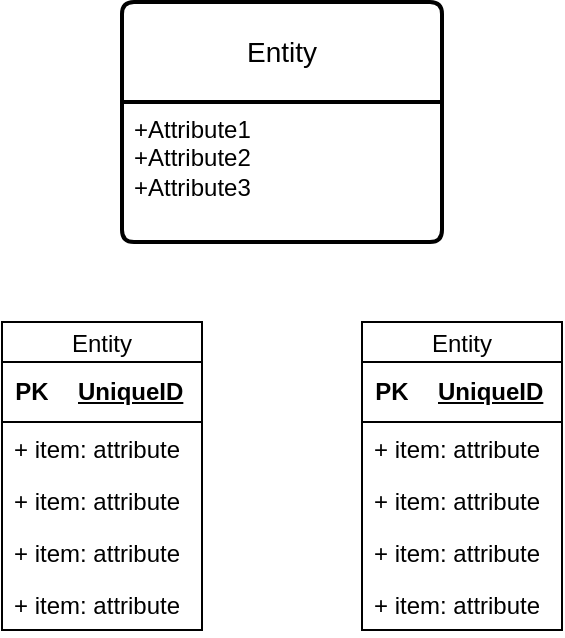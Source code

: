 <mxfile version="21.1.4" type="github">
  <diagram id="R2lEEEUBdFMjLlhIrx00" name="Page-1">
    <mxGraphModel dx="817" dy="411" grid="1" gridSize="10" guides="1" tooltips="1" connect="1" arrows="1" fold="1" page="1" pageScale="1" pageWidth="850" pageHeight="1100" math="0" shadow="0" extFonts="Permanent Marker^https://fonts.googleapis.com/css?family=Permanent+Marker">
      <root>
        <mxCell id="0" />
        <mxCell id="1" parent="0" />
        <mxCell id="VjXuk_52c6lKwnh3AQNk-1" value="Entity" style="swimlane;fontStyle=0;childLayout=stackLayout;horizontal=1;startSize=20;fillColor=#ffffff;horizontalStack=0;resizeParent=1;resizeParentMax=0;resizeLast=0;collapsible=0;marginBottom=0;swimlaneFillColor=#ffffff;" vertex="1" parent="1">
          <mxGeometry x="230" y="200" width="100" height="154" as="geometry" />
        </mxCell>
        <mxCell id="VjXuk_52c6lKwnh3AQNk-12" value="" style="shape=table;startSize=0;container=1;collapsible=1;childLayout=tableLayout;fixedRows=1;rowLines=0;fontStyle=0;align=center;resizeLast=1;strokeColor=none;fillColor=none;collapsible=0;" vertex="1" parent="VjXuk_52c6lKwnh3AQNk-1">
          <mxGeometry y="20" width="100" height="30" as="geometry" />
        </mxCell>
        <mxCell id="VjXuk_52c6lKwnh3AQNk-13" value="" style="shape=tableRow;horizontal=0;startSize=0;swimlaneHead=0;swimlaneBody=0;fillColor=none;collapsible=0;dropTarget=0;points=[[0,0.5],[1,0.5]];portConstraint=eastwest;top=0;left=0;right=0;bottom=1;" vertex="1" parent="VjXuk_52c6lKwnh3AQNk-12">
          <mxGeometry width="100" height="30" as="geometry" />
        </mxCell>
        <mxCell id="VjXuk_52c6lKwnh3AQNk-14" value="PK" style="shape=partialRectangle;connectable=0;fillColor=none;top=0;left=0;bottom=0;right=0;fontStyle=1;overflow=hidden;whiteSpace=wrap;html=1;" vertex="1" parent="VjXuk_52c6lKwnh3AQNk-13">
          <mxGeometry width="30" height="30" as="geometry">
            <mxRectangle width="30" height="30" as="alternateBounds" />
          </mxGeometry>
        </mxCell>
        <mxCell id="VjXuk_52c6lKwnh3AQNk-15" value="UniqueID" style="shape=partialRectangle;connectable=0;fillColor=none;top=0;left=0;bottom=0;right=0;align=left;spacingLeft=6;fontStyle=5;overflow=hidden;whiteSpace=wrap;html=1;" vertex="1" parent="VjXuk_52c6lKwnh3AQNk-13">
          <mxGeometry x="30" width="70" height="30" as="geometry">
            <mxRectangle width="70" height="30" as="alternateBounds" />
          </mxGeometry>
        </mxCell>
        <mxCell id="VjXuk_52c6lKwnh3AQNk-2" value="+ item: attribute" style="text;strokeColor=none;fillColor=none;align=left;verticalAlign=top;spacingLeft=4;spacingRight=4;overflow=hidden;rotatable=0;points=[[0,0.5],[1,0.5]];portConstraint=eastwest;whiteSpace=wrap;html=1;" vertex="1" parent="VjXuk_52c6lKwnh3AQNk-1">
          <mxGeometry y="50" width="100" height="26" as="geometry" />
        </mxCell>
        <mxCell id="VjXuk_52c6lKwnh3AQNk-3" value="+ item: attribute" style="text;strokeColor=none;fillColor=none;align=left;verticalAlign=top;spacingLeft=4;spacingRight=4;overflow=hidden;rotatable=0;points=[[0,0.5],[1,0.5]];portConstraint=eastwest;whiteSpace=wrap;html=1;" vertex="1" parent="VjXuk_52c6lKwnh3AQNk-1">
          <mxGeometry y="76" width="100" height="26" as="geometry" />
        </mxCell>
        <mxCell id="VjXuk_52c6lKwnh3AQNk-5" value="+ item: attribute" style="text;strokeColor=none;fillColor=none;align=left;verticalAlign=top;spacingLeft=4;spacingRight=4;overflow=hidden;rotatable=0;points=[[0,0.5],[1,0.5]];portConstraint=eastwest;whiteSpace=wrap;html=1;" vertex="1" parent="VjXuk_52c6lKwnh3AQNk-1">
          <mxGeometry y="102" width="100" height="26" as="geometry" />
        </mxCell>
        <mxCell id="VjXuk_52c6lKwnh3AQNk-6" value="+ item: attribute" style="text;strokeColor=none;fillColor=none;align=left;verticalAlign=top;spacingLeft=4;spacingRight=4;overflow=hidden;rotatable=0;points=[[0,0.5],[1,0.5]];portConstraint=eastwest;whiteSpace=wrap;html=1;" vertex="1" parent="VjXuk_52c6lKwnh3AQNk-1">
          <mxGeometry y="128" width="100" height="26" as="geometry" />
        </mxCell>
        <mxCell id="VjXuk_52c6lKwnh3AQNk-7" value="Entity" style="swimlane;fontStyle=0;childLayout=stackLayout;horizontal=1;startSize=20;fillColor=#ffffff;horizontalStack=0;resizeParent=1;resizeParentMax=0;resizeLast=0;collapsible=0;marginBottom=0;swimlaneFillColor=#ffffff;" vertex="1" parent="1">
          <mxGeometry x="410" y="200" width="100" height="154" as="geometry" />
        </mxCell>
        <mxCell id="VjXuk_52c6lKwnh3AQNk-16" value="" style="shape=table;startSize=0;container=1;collapsible=1;childLayout=tableLayout;fixedRows=1;rowLines=0;fontStyle=0;align=center;resizeLast=1;strokeColor=none;fillColor=none;collapsible=0;" vertex="1" parent="VjXuk_52c6lKwnh3AQNk-7">
          <mxGeometry y="20" width="100" height="30" as="geometry" />
        </mxCell>
        <mxCell id="VjXuk_52c6lKwnh3AQNk-17" value="" style="shape=tableRow;horizontal=0;startSize=0;swimlaneHead=0;swimlaneBody=0;fillColor=none;collapsible=0;dropTarget=0;points=[[0,0.5],[1,0.5]];portConstraint=eastwest;top=0;left=0;right=0;bottom=1;" vertex="1" parent="VjXuk_52c6lKwnh3AQNk-16">
          <mxGeometry width="100" height="30" as="geometry" />
        </mxCell>
        <mxCell id="VjXuk_52c6lKwnh3AQNk-18" value="PK" style="shape=partialRectangle;connectable=0;fillColor=none;top=0;left=0;bottom=0;right=0;fontStyle=1;overflow=hidden;whiteSpace=wrap;html=1;" vertex="1" parent="VjXuk_52c6lKwnh3AQNk-17">
          <mxGeometry width="30" height="30" as="geometry">
            <mxRectangle width="30" height="30" as="alternateBounds" />
          </mxGeometry>
        </mxCell>
        <mxCell id="VjXuk_52c6lKwnh3AQNk-19" value="UniqueID" style="shape=partialRectangle;connectable=0;fillColor=none;top=0;left=0;bottom=0;right=0;align=left;spacingLeft=6;fontStyle=5;overflow=hidden;whiteSpace=wrap;html=1;" vertex="1" parent="VjXuk_52c6lKwnh3AQNk-17">
          <mxGeometry x="30" width="70" height="30" as="geometry">
            <mxRectangle width="70" height="30" as="alternateBounds" />
          </mxGeometry>
        </mxCell>
        <mxCell id="VjXuk_52c6lKwnh3AQNk-8" value="+ item: attribute" style="text;strokeColor=none;fillColor=none;align=left;verticalAlign=top;spacingLeft=4;spacingRight=4;overflow=hidden;rotatable=0;points=[[0,0.5],[1,0.5]];portConstraint=eastwest;whiteSpace=wrap;html=1;" vertex="1" parent="VjXuk_52c6lKwnh3AQNk-7">
          <mxGeometry y="50" width="100" height="26" as="geometry" />
        </mxCell>
        <mxCell id="VjXuk_52c6lKwnh3AQNk-9" value="+ item: attribute" style="text;strokeColor=none;fillColor=none;align=left;verticalAlign=top;spacingLeft=4;spacingRight=4;overflow=hidden;rotatable=0;points=[[0,0.5],[1,0.5]];portConstraint=eastwest;whiteSpace=wrap;html=1;" vertex="1" parent="VjXuk_52c6lKwnh3AQNk-7">
          <mxGeometry y="76" width="100" height="26" as="geometry" />
        </mxCell>
        <mxCell id="VjXuk_52c6lKwnh3AQNk-10" value="+ item: attribute" style="text;strokeColor=none;fillColor=none;align=left;verticalAlign=top;spacingLeft=4;spacingRight=4;overflow=hidden;rotatable=0;points=[[0,0.5],[1,0.5]];portConstraint=eastwest;whiteSpace=wrap;html=1;" vertex="1" parent="VjXuk_52c6lKwnh3AQNk-7">
          <mxGeometry y="102" width="100" height="26" as="geometry" />
        </mxCell>
        <mxCell id="VjXuk_52c6lKwnh3AQNk-11" value="+ item: attribute" style="text;strokeColor=none;fillColor=none;align=left;verticalAlign=top;spacingLeft=4;spacingRight=4;overflow=hidden;rotatable=0;points=[[0,0.5],[1,0.5]];portConstraint=eastwest;whiteSpace=wrap;html=1;" vertex="1" parent="VjXuk_52c6lKwnh3AQNk-7">
          <mxGeometry y="128" width="100" height="26" as="geometry" />
        </mxCell>
        <mxCell id="VjXuk_52c6lKwnh3AQNk-20" value="Entity" style="swimlane;childLayout=stackLayout;horizontal=1;startSize=50;horizontalStack=0;rounded=1;fontSize=14;fontStyle=0;strokeWidth=2;resizeParent=0;resizeLast=1;shadow=0;dashed=0;align=center;arcSize=4;whiteSpace=wrap;html=1;" vertex="1" parent="1">
          <mxGeometry x="290" y="40" width="160" height="120" as="geometry" />
        </mxCell>
        <mxCell id="VjXuk_52c6lKwnh3AQNk-21" value="+Attribute1&#xa;+Attribute2&#xa;+Attribute3" style="align=left;strokeColor=none;fillColor=none;spacingLeft=4;fontSize=12;verticalAlign=top;resizable=0;rotatable=0;part=1;html=1;" vertex="1" parent="VjXuk_52c6lKwnh3AQNk-20">
          <mxGeometry y="50" width="160" height="70" as="geometry" />
        </mxCell>
      </root>
    </mxGraphModel>
  </diagram>
</mxfile>
